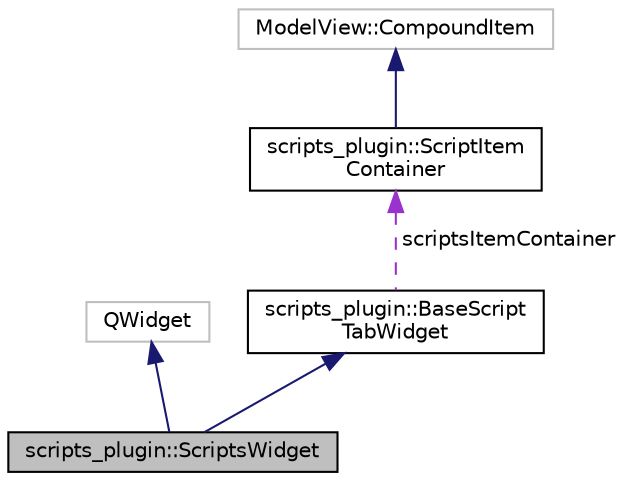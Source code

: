 digraph "scripts_plugin::ScriptsWidget"
{
 // LATEX_PDF_SIZE
  edge [fontname="Helvetica",fontsize="10",labelfontname="Helvetica",labelfontsize="10"];
  node [fontname="Helvetica",fontsize="10",shape=record];
  Node1 [label="scripts_plugin::ScriptsWidget",height=0.2,width=0.4,color="black", fillcolor="grey75", style="filled", fontcolor="black",tooltip=" "];
  Node2 -> Node1 [dir="back",color="midnightblue",fontsize="10",style="solid",fontname="Helvetica"];
  Node2 [label="QWidget",height=0.2,width=0.4,color="grey75", fillcolor="white", style="filled",tooltip=" "];
  Node3 -> Node1 [dir="back",color="midnightblue",fontsize="10",style="solid",fontname="Helvetica"];
  Node3 [label="scripts_plugin::BaseScript\lTabWidget",height=0.2,width=0.4,color="black", fillcolor="white", style="filled",URL="$classscripts__plugin_1_1_base_script_tab_widget.html",tooltip=" "];
  Node4 -> Node3 [dir="back",color="darkorchid3",fontsize="10",style="dashed",label=" scriptsItemContainer" ,fontname="Helvetica"];
  Node4 [label="scripts_plugin::ScriptItem\lContainer",height=0.2,width=0.4,color="black", fillcolor="white", style="filled",URL="$classscripts__plugin_1_1_script_item_container.html",tooltip=" "];
  Node5 -> Node4 [dir="back",color="midnightblue",fontsize="10",style="solid",fontname="Helvetica"];
  Node5 [label="ModelView::CompoundItem",height=0.2,width=0.4,color="grey75", fillcolor="white", style="filled",tooltip=" "];
}
